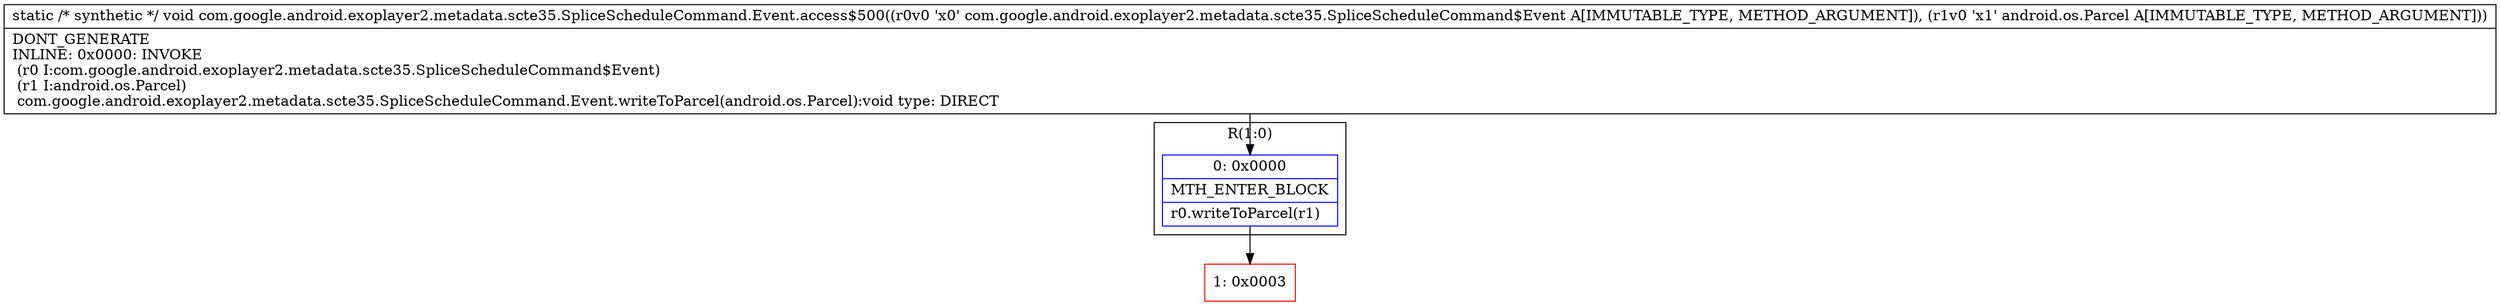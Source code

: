 digraph "CFG forcom.google.android.exoplayer2.metadata.scte35.SpliceScheduleCommand.Event.access$500(Lcom\/google\/android\/exoplayer2\/metadata\/scte35\/SpliceScheduleCommand$Event;Landroid\/os\/Parcel;)V" {
subgraph cluster_Region_1477090660 {
label = "R(1:0)";
node [shape=record,color=blue];
Node_0 [shape=record,label="{0\:\ 0x0000|MTH_ENTER_BLOCK\l|r0.writeToParcel(r1)\l}"];
}
Node_1 [shape=record,color=red,label="{1\:\ 0x0003}"];
MethodNode[shape=record,label="{static \/* synthetic *\/ void com.google.android.exoplayer2.metadata.scte35.SpliceScheduleCommand.Event.access$500((r0v0 'x0' com.google.android.exoplayer2.metadata.scte35.SpliceScheduleCommand$Event A[IMMUTABLE_TYPE, METHOD_ARGUMENT]), (r1v0 'x1' android.os.Parcel A[IMMUTABLE_TYPE, METHOD_ARGUMENT]))  | DONT_GENERATE\lINLINE: 0x0000: INVOKE  \l  (r0 I:com.google.android.exoplayer2.metadata.scte35.SpliceScheduleCommand$Event)\l  (r1 I:android.os.Parcel)\l com.google.android.exoplayer2.metadata.scte35.SpliceScheduleCommand.Event.writeToParcel(android.os.Parcel):void type: DIRECT\l}"];
MethodNode -> Node_0;
Node_0 -> Node_1;
}

